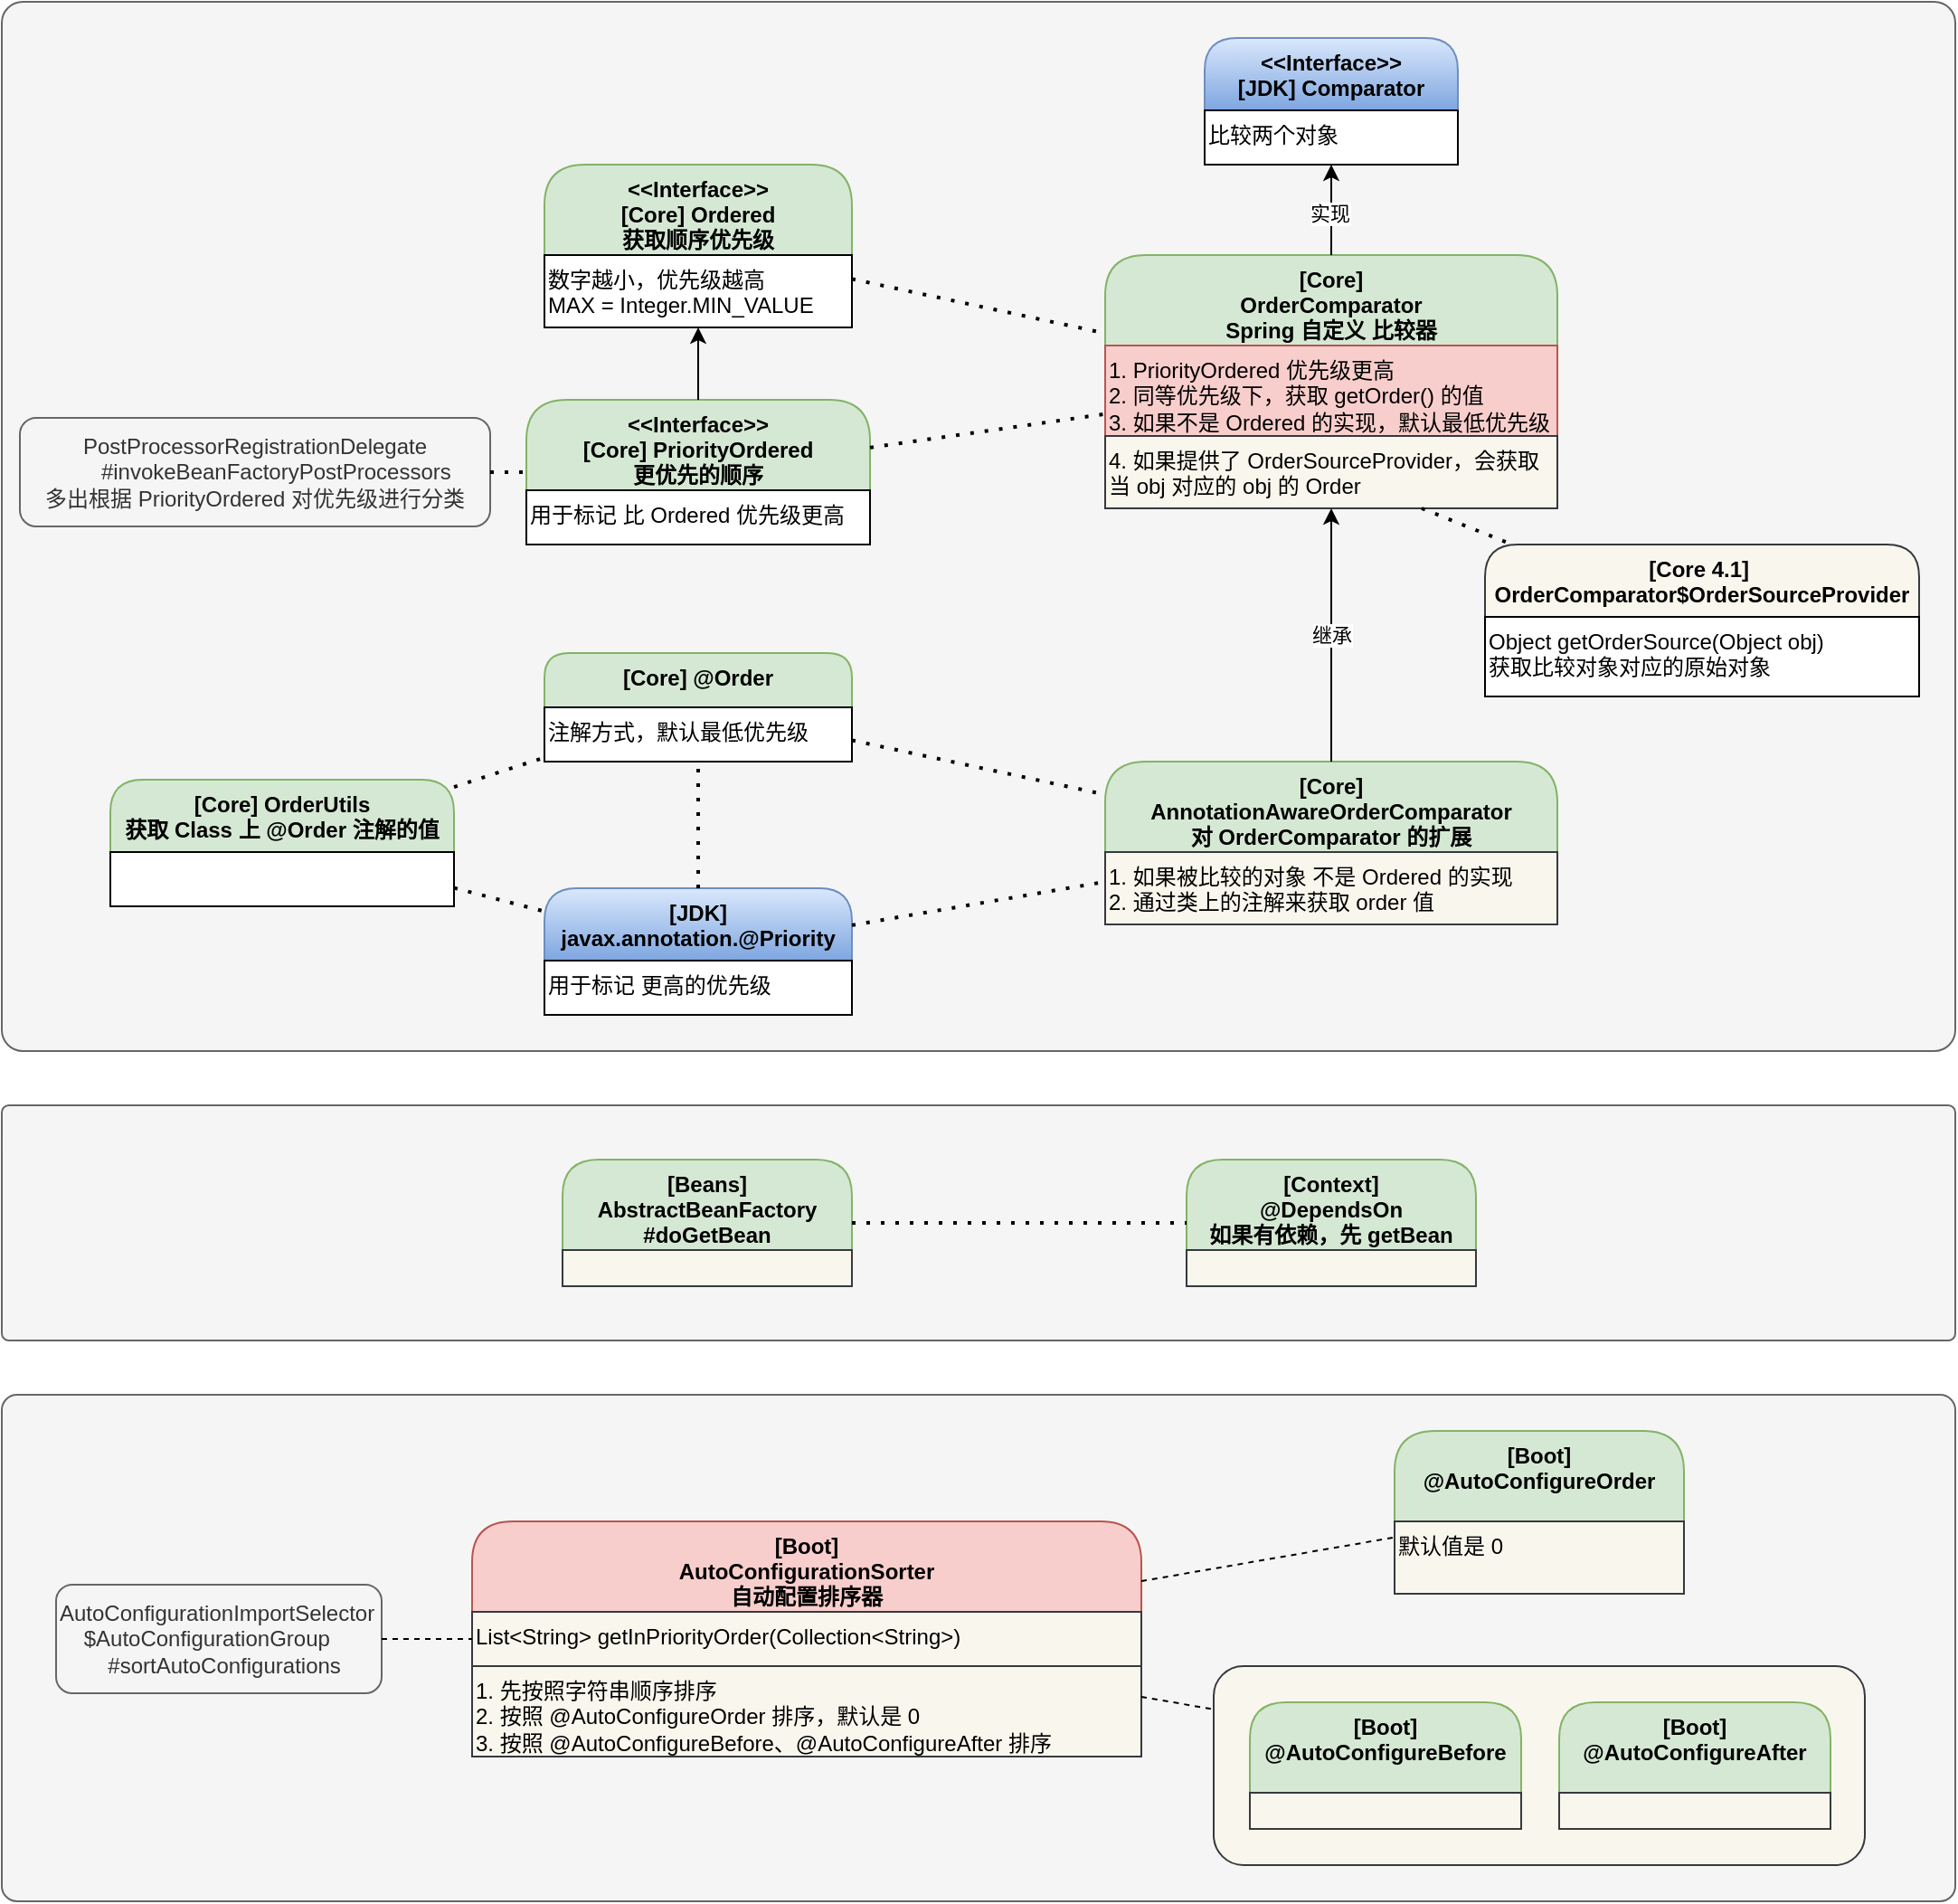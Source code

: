 <mxfile version="13.6.2" type="device"><diagram id="sj40vfpz-PpiO-OQM8M6" name="第 1 页"><mxGraphModel dx="1678" dy="1002" grid="1" gridSize="10" guides="1" tooltips="1" connect="1" arrows="1" fold="1" page="1" pageScale="1" pageWidth="827" pageHeight="1169" math="0" shadow="0"><root><mxCell id="0"/><mxCell id="1" parent="0"/><mxCell id="RROn9yNM861O27FTdXMV-72" value="" style="rounded=1;whiteSpace=wrap;html=1;arcSize=3;fillColor=#f5f5f5;strokeColor=#666666;fontColor=#333333;" vertex="1" parent="1"><mxGeometry x="330" y="830" width="1080" height="280" as="geometry"/></mxCell><mxCell id="RROn9yNM861O27FTdXMV-62" value="" style="rounded=1;whiteSpace=wrap;html=1;arcSize=3;fillColor=#f5f5f5;strokeColor=#666666;fontColor=#333333;" vertex="1" parent="1"><mxGeometry x="330" y="670" width="1080" height="130" as="geometry"/></mxCell><mxCell id="RROn9yNM861O27FTdXMV-59" value="" style="rounded=1;whiteSpace=wrap;html=1;fillColor=#f9f7ed;strokeColor=#36393d;" vertex="1" parent="1"><mxGeometry x="1000" y="980" width="360" height="110" as="geometry"/></mxCell><mxCell id="RROn9yNM861O27FTdXMV-60" value="[Context]&#10;@DependsOn&#10;如果有依赖，先 getBean" style="swimlane;fontStyle=1;align=center;verticalAlign=top;childLayout=stackLayout;horizontal=1;startSize=50;horizontalStack=0;resizeParent=1;resizeParentMax=0;resizeLast=0;collapsible=1;marginBottom=0;rounded=1;shadow=0;glass=0;sketch=0;html=0;fillColor=#d5e8d4;strokeColor=#82b366;" vertex="1" parent="1"><mxGeometry x="985" y="700" width="160" height="70" as="geometry"><mxRectangle x="200" y="1001" width="260" height="26" as="alternateBounds"/></mxGeometry></mxCell><mxCell id="RROn9yNM861O27FTdXMV-61" value="" style="rounded=0;whiteSpace=wrap;shadow=0;glass=0;sketch=0;align=left;verticalAlign=top;fillColor=#f9f7ed;strokeColor=#36393d;" vertex="1" parent="RROn9yNM861O27FTdXMV-60"><mxGeometry y="50" width="160" height="20" as="geometry"/></mxCell><mxCell id="RROn9yNM861O27FTdXMV-63" value="" style="group" vertex="1" connectable="0" parent="1"><mxGeometry x="330" y="60" width="1080" height="580" as="geometry"/></mxCell><mxCell id="RROn9yNM861O27FTdXMV-46" value="" style="rounded=1;whiteSpace=wrap;html=1;arcSize=2;fillColor=#f5f5f5;strokeColor=#666666;fontColor=#333333;" vertex="1" parent="RROn9yNM861O27FTdXMV-63"><mxGeometry width="1080" height="580" as="geometry"/></mxCell><mxCell id="RROn9yNM861O27FTdXMV-13" value="PostProcessorRegistrationDelegate&#10;       #invokeBeanFactoryPostProcessors&#10;多出根据 PriorityOrdered 对优先级进行分类" style="rounded=1;whiteSpace=wrap;fillColor=#f5f5f5;strokeColor=#666666;fontColor=#333333;" vertex="1" parent="RROn9yNM861O27FTdXMV-63"><mxGeometry x="10" y="230" width="260" height="60" as="geometry"/></mxCell><mxCell id="RROn9yNM861O27FTdXMV-16" value="" style="endArrow=none;dashed=1;html=1;dashPattern=1 3;strokeWidth=2;" edge="1" parent="RROn9yNM861O27FTdXMV-63" source="RROn9yNM861O27FTdXMV-13" target="RROn9yNM861O27FTdXMV-3"><mxGeometry width="50" height="50" relative="1" as="geometry"><mxPoint y="230" as="sourcePoint"/><mxPoint x="50" y="180" as="targetPoint"/></mxGeometry></mxCell><mxCell id="RROn9yNM861O27FTdXMV-1" value="&lt;&lt;Interface&gt;&gt;&#10;[Core] Ordered&#10;获取顺序优先级" style="swimlane;fontStyle=1;align=center;verticalAlign=top;childLayout=stackLayout;horizontal=1;startSize=50;horizontalStack=0;resizeParent=1;resizeParentMax=0;resizeLast=0;collapsible=1;marginBottom=0;rounded=1;shadow=0;glass=0;sketch=0;html=0;fillColor=#d5e8d4;strokeColor=#82b366;" vertex="1" parent="RROn9yNM861O27FTdXMV-63"><mxGeometry x="300" y="90" width="170" height="90" as="geometry"><mxRectangle x="200" y="1001" width="260" height="26" as="alternateBounds"/></mxGeometry></mxCell><mxCell id="RROn9yNM861O27FTdXMV-2" value="数字越小，优先级越高&#10;MAX = Integer.MIN_VALUE" style="rounded=0;whiteSpace=wrap;shadow=0;glass=0;sketch=0;align=left;verticalAlign=top;" vertex="1" parent="RROn9yNM861O27FTdXMV-1"><mxGeometry y="50" width="170" height="40" as="geometry"/></mxCell><mxCell id="RROn9yNM861O27FTdXMV-3" value="&lt;&lt;Interface&gt;&gt;&#10;[Core] PriorityOrdered&#10;更优先的顺序" style="swimlane;fontStyle=1;align=center;verticalAlign=top;childLayout=stackLayout;horizontal=1;startSize=50;horizontalStack=0;resizeParent=1;resizeParentMax=0;resizeLast=0;collapsible=1;marginBottom=0;rounded=1;shadow=0;glass=0;sketch=0;html=0;fillColor=#d5e8d4;strokeColor=#82b366;" vertex="1" parent="RROn9yNM861O27FTdXMV-63"><mxGeometry x="290" y="220" width="190" height="80" as="geometry"><mxRectangle x="200" y="1001" width="260" height="26" as="alternateBounds"/></mxGeometry></mxCell><mxCell id="RROn9yNM861O27FTdXMV-4" value="用于标记 比 Ordered 优先级更高" style="rounded=0;whiteSpace=wrap;shadow=0;glass=0;sketch=0;align=left;verticalAlign=top;" vertex="1" parent="RROn9yNM861O27FTdXMV-3"><mxGeometry y="50" width="190" height="30" as="geometry"/></mxCell><mxCell id="RROn9yNM861O27FTdXMV-5" style="edgeStyle=orthogonalEdgeStyle;rounded=0;orthogonalLoop=1;jettySize=auto;html=1;exitX=0.5;exitY=0;exitDx=0;exitDy=0;entryX=0.5;entryY=1;entryDx=0;entryDy=0;" edge="1" parent="RROn9yNM861O27FTdXMV-63" source="RROn9yNM861O27FTdXMV-3" target="RROn9yNM861O27FTdXMV-1"><mxGeometry relative="1" as="geometry"/></mxCell><mxCell id="RROn9yNM861O27FTdXMV-28" value="[Core] @Order" style="swimlane;fontStyle=1;align=center;verticalAlign=top;childLayout=stackLayout;horizontal=1;startSize=30;horizontalStack=0;resizeParent=1;resizeParentMax=0;resizeLast=0;collapsible=1;marginBottom=0;rounded=1;shadow=0;glass=0;sketch=0;html=0;fillColor=#d5e8d4;strokeColor=#82b366;" vertex="1" parent="RROn9yNM861O27FTdXMV-63"><mxGeometry x="300" y="360" width="170" height="60" as="geometry"><mxRectangle x="200" y="1001" width="260" height="26" as="alternateBounds"/></mxGeometry></mxCell><mxCell id="RROn9yNM861O27FTdXMV-29" value="注解方式，默认最低优先级" style="rounded=0;whiteSpace=wrap;shadow=0;glass=0;sketch=0;align=left;verticalAlign=top;" vertex="1" parent="RROn9yNM861O27FTdXMV-28"><mxGeometry y="30" width="170" height="30" as="geometry"/></mxCell><mxCell id="RROn9yNM861O27FTdXMV-30" value="[JDK]&#10;javax.annotation.@Priority" style="swimlane;fontStyle=1;align=center;verticalAlign=top;childLayout=stackLayout;horizontal=1;startSize=40;horizontalStack=0;resizeParent=1;resizeParentMax=0;resizeLast=0;collapsible=1;marginBottom=0;rounded=1;shadow=0;glass=0;sketch=0;html=0;fillColor=#dae8fc;strokeColor=#6c8ebf;gradientColor=#7ea6e0;" vertex="1" parent="RROn9yNM861O27FTdXMV-63"><mxGeometry x="300" y="490" width="170" height="70" as="geometry"><mxRectangle x="200" y="1001" width="260" height="26" as="alternateBounds"/></mxGeometry></mxCell><mxCell id="RROn9yNM861O27FTdXMV-31" value="用于标记 更高的优先级" style="rounded=0;whiteSpace=wrap;shadow=0;glass=0;sketch=0;align=left;verticalAlign=top;" vertex="1" parent="RROn9yNM861O27FTdXMV-30"><mxGeometry y="40" width="170" height="30" as="geometry"/></mxCell><mxCell id="RROn9yNM861O27FTdXMV-14" value="" style="endArrow=none;dashed=1;html=1;dashPattern=1 3;strokeWidth=2;" edge="1" parent="RROn9yNM861O27FTdXMV-63" source="RROn9yNM861O27FTdXMV-30" target="RROn9yNM861O27FTdXMV-28"><mxGeometry width="50" height="50" relative="1" as="geometry"><mxPoint x="870" y="710" as="sourcePoint"/><mxPoint x="920" y="660" as="targetPoint"/></mxGeometry></mxCell><mxCell id="RROn9yNM861O27FTdXMV-34" value="[Core] OrderUtils&#10;获取 Class 上 @Order 注解的值" style="swimlane;fontStyle=1;align=center;verticalAlign=top;childLayout=stackLayout;horizontal=1;startSize=40;horizontalStack=0;resizeParent=1;resizeParentMax=0;resizeLast=0;collapsible=1;marginBottom=0;rounded=1;shadow=0;glass=0;sketch=0;html=0;fillColor=#d5e8d4;strokeColor=#82b366;" vertex="1" parent="RROn9yNM861O27FTdXMV-63"><mxGeometry x="60" y="430" width="190" height="70" as="geometry"><mxRectangle x="200" y="1001" width="260" height="26" as="alternateBounds"/></mxGeometry></mxCell><mxCell id="RROn9yNM861O27FTdXMV-35" value="" style="rounded=0;whiteSpace=wrap;shadow=0;glass=0;sketch=0;align=left;verticalAlign=top;" vertex="1" parent="RROn9yNM861O27FTdXMV-34"><mxGeometry y="40" width="190" height="30" as="geometry"/></mxCell><mxCell id="RROn9yNM861O27FTdXMV-37" value="" style="endArrow=none;dashed=1;html=1;dashPattern=1 3;strokeWidth=2;" edge="1" parent="RROn9yNM861O27FTdXMV-63" source="RROn9yNM861O27FTdXMV-34" target="RROn9yNM861O27FTdXMV-28"><mxGeometry width="50" height="50" relative="1" as="geometry"><mxPoint x="230" y="630" as="sourcePoint"/><mxPoint x="280" y="580" as="targetPoint"/></mxGeometry></mxCell><mxCell id="RROn9yNM861O27FTdXMV-15" value="" style="endArrow=none;dashed=1;html=1;dashPattern=1 3;strokeWidth=2;" edge="1" parent="RROn9yNM861O27FTdXMV-63" source="RROn9yNM861O27FTdXMV-34" target="RROn9yNM861O27FTdXMV-30"><mxGeometry width="50" height="50" relative="1" as="geometry"><mxPoint x="180" y="630" as="sourcePoint"/><mxPoint x="230" y="580" as="targetPoint"/></mxGeometry></mxCell><mxCell id="RROn9yNM861O27FTdXMV-38" value="[Core]&#10;AnnotationAwareOrderComparator&#10;对 OrderComparator 的扩展" style="swimlane;fontStyle=1;align=center;verticalAlign=top;childLayout=stackLayout;horizontal=1;startSize=50;horizontalStack=0;resizeParent=1;resizeParentMax=0;resizeLast=0;collapsible=1;marginBottom=0;rounded=1;shadow=0;glass=0;sketch=0;html=0;fillColor=#d5e8d4;strokeColor=#82b366;" vertex="1" parent="RROn9yNM861O27FTdXMV-63"><mxGeometry x="610" y="420" width="250" height="90" as="geometry"><mxRectangle x="200" y="1001" width="260" height="26" as="alternateBounds"/></mxGeometry></mxCell><mxCell id="RROn9yNM861O27FTdXMV-40" value="1. 如果被比较的对象 不是 Ordered 的实现&#10;2. 通过类上的注解来获取 order 值" style="rounded=0;whiteSpace=wrap;shadow=0;glass=0;sketch=0;align=left;verticalAlign=top;fillColor=#f9f7ed;strokeColor=#36393d;" vertex="1" parent="RROn9yNM861O27FTdXMV-38"><mxGeometry y="50" width="250" height="40" as="geometry"/></mxCell><mxCell id="RROn9yNM861O27FTdXMV-44" value="" style="endArrow=none;dashed=1;html=1;dashPattern=1 3;strokeWidth=2;" edge="1" parent="RROn9yNM861O27FTdXMV-63" source="RROn9yNM861O27FTdXMV-28" target="RROn9yNM861O27FTdXMV-38"><mxGeometry width="50" height="50" relative="1" as="geometry"><mxPoint x="670" y="650" as="sourcePoint"/><mxPoint x="720" y="600" as="targetPoint"/></mxGeometry></mxCell><mxCell id="RROn9yNM861O27FTdXMV-26" value="" style="endArrow=none;dashed=1;html=1;dashPattern=1 3;strokeWidth=2;" edge="1" parent="RROn9yNM861O27FTdXMV-63" source="RROn9yNM861O27FTdXMV-30" target="RROn9yNM861O27FTdXMV-38"><mxGeometry width="50" height="50" relative="1" as="geometry"><mxPoint x="630" y="610" as="sourcePoint"/><mxPoint x="680" y="560" as="targetPoint"/></mxGeometry></mxCell><mxCell id="RROn9yNM861O27FTdXMV-17" value="[Core]&#10;OrderComparator&#10;Spring 自定义 比较器" style="swimlane;fontStyle=1;align=center;verticalAlign=top;childLayout=stackLayout;horizontal=1;startSize=50;horizontalStack=0;resizeParent=1;resizeParentMax=0;resizeLast=0;collapsible=1;marginBottom=0;rounded=1;shadow=0;glass=0;sketch=0;html=0;fillColor=#d5e8d4;strokeColor=#82b366;" vertex="1" parent="RROn9yNM861O27FTdXMV-63"><mxGeometry x="610" y="140" width="250" height="140" as="geometry"><mxRectangle x="200" y="1001" width="260" height="26" as="alternateBounds"/></mxGeometry></mxCell><mxCell id="RROn9yNM861O27FTdXMV-18" value="1. PriorityOrdered 优先级更高&#10;2. 同等优先级下，获取 getOrder() 的值&#10;3. 如果不是 Ordered 的实现，默认最低优先级" style="rounded=0;whiteSpace=wrap;shadow=0;glass=0;sketch=0;align=left;verticalAlign=top;fillColor=#f8cecc;strokeColor=#b85450;" vertex="1" parent="RROn9yNM861O27FTdXMV-17"><mxGeometry y="50" width="250" height="50" as="geometry"/></mxCell><mxCell id="RROn9yNM861O27FTdXMV-22" value="4. 如果提供了 OrderSourceProvider，会获取当 obj 对应的 obj 的 Order" style="rounded=0;whiteSpace=wrap;shadow=0;glass=0;sketch=0;align=left;verticalAlign=top;fillColor=#f9f7ed;strokeColor=#36393d;" vertex="1" parent="RROn9yNM861O27FTdXMV-17"><mxGeometry y="100" width="250" height="40" as="geometry"/></mxCell><mxCell id="RROn9yNM861O27FTdXMV-41" value="" style="endArrow=none;dashed=1;html=1;dashPattern=1 3;strokeWidth=2;" edge="1" parent="RROn9yNM861O27FTdXMV-63" source="RROn9yNM861O27FTdXMV-1" target="RROn9yNM861O27FTdXMV-17"><mxGeometry width="50" height="50" relative="1" as="geometry"><mxPoint x="640" y="600" as="sourcePoint"/><mxPoint x="690" y="550" as="targetPoint"/></mxGeometry></mxCell><mxCell id="RROn9yNM861O27FTdXMV-42" value="" style="endArrow=none;dashed=1;html=1;dashPattern=1 3;strokeWidth=2;" edge="1" parent="RROn9yNM861O27FTdXMV-63" source="RROn9yNM861O27FTdXMV-3" target="RROn9yNM861O27FTdXMV-17"><mxGeometry width="50" height="50" relative="1" as="geometry"><mxPoint x="650" y="610" as="sourcePoint"/><mxPoint x="700" y="560" as="targetPoint"/></mxGeometry></mxCell><mxCell id="RROn9yNM861O27FTdXMV-45" value="继承" style="edgeStyle=orthogonalEdgeStyle;rounded=0;orthogonalLoop=1;jettySize=auto;html=1;exitX=0.5;exitY=0;exitDx=0;exitDy=0;entryX=0.5;entryY=1;entryDx=0;entryDy=0;" edge="1" parent="RROn9yNM861O27FTdXMV-63" source="RROn9yNM861O27FTdXMV-38" target="RROn9yNM861O27FTdXMV-17"><mxGeometry relative="1" as="geometry"/></mxCell><mxCell id="RROn9yNM861O27FTdXMV-19" value="&lt;&lt;Interface&gt;&gt;&#10;[JDK] Comparator" style="swimlane;fontStyle=1;align=center;verticalAlign=top;childLayout=stackLayout;horizontal=1;startSize=40;horizontalStack=0;resizeParent=1;resizeParentMax=0;resizeLast=0;collapsible=1;marginBottom=0;rounded=1;shadow=0;glass=0;sketch=0;html=0;gradientColor=#7ea6e0;fillColor=#dae8fc;strokeColor=#6c8ebf;" vertex="1" parent="RROn9yNM861O27FTdXMV-63"><mxGeometry x="665" y="20" width="140" height="70" as="geometry"><mxRectangle x="200" y="1001" width="260" height="26" as="alternateBounds"/></mxGeometry></mxCell><mxCell id="RROn9yNM861O27FTdXMV-20" value="比较两个对象" style="rounded=0;whiteSpace=wrap;html=1;shadow=0;glass=0;sketch=0;align=left;verticalAlign=top;" vertex="1" parent="RROn9yNM861O27FTdXMV-19"><mxGeometry y="40" width="140" height="30" as="geometry"/></mxCell><mxCell id="RROn9yNM861O27FTdXMV-36" style="edgeStyle=orthogonalEdgeStyle;rounded=0;orthogonalLoop=1;jettySize=auto;html=1;exitX=0.5;exitY=0;exitDx=0;exitDy=0;entryX=0.5;entryY=1;entryDx=0;entryDy=0;" edge="1" parent="RROn9yNM861O27FTdXMV-63" source="RROn9yNM861O27FTdXMV-17" target="RROn9yNM861O27FTdXMV-19"><mxGeometry relative="1" as="geometry"/></mxCell><mxCell id="RROn9yNM861O27FTdXMV-48" value="实现" style="edgeLabel;html=1;align=center;verticalAlign=middle;resizable=0;points=[];" vertex="1" connectable="0" parent="RROn9yNM861O27FTdXMV-36"><mxGeometry x="-0.08" y="1" relative="1" as="geometry"><mxPoint as="offset"/></mxGeometry></mxCell><mxCell id="RROn9yNM861O27FTdXMV-23" value="[Core 4.1] &#10;OrderComparator$OrderSourceProvider" style="swimlane;fontStyle=1;align=center;verticalAlign=top;childLayout=stackLayout;horizontal=1;startSize=40;horizontalStack=0;resizeParent=1;resizeParentMax=0;resizeLast=0;collapsible=1;marginBottom=0;rounded=1;shadow=0;glass=0;sketch=0;html=0;fillColor=#f9f7ed;strokeColor=#36393d;" vertex="1" parent="RROn9yNM861O27FTdXMV-63"><mxGeometry x="820" y="300" width="240" height="84" as="geometry"><mxRectangle x="200" y="1001" width="260" height="26" as="alternateBounds"/></mxGeometry></mxCell><mxCell id="RROn9yNM861O27FTdXMV-24" value="Object getOrderSource(Object obj)&#10;获取比较对象对应的原始对象" style="rounded=0;whiteSpace=wrap;shadow=0;glass=0;sketch=0;align=left;verticalAlign=top;" vertex="1" parent="RROn9yNM861O27FTdXMV-23"><mxGeometry y="40" width="240" height="44" as="geometry"/></mxCell><mxCell id="RROn9yNM861O27FTdXMV-25" value="" style="endArrow=none;dashed=1;html=1;dashPattern=1 3;strokeWidth=2;" edge="1" parent="RROn9yNM861O27FTdXMV-63" source="RROn9yNM861O27FTdXMV-22" target="RROn9yNM861O27FTdXMV-23"><mxGeometry width="50" height="50" relative="1" as="geometry"><mxPoint x="860" y="380" as="sourcePoint"/><mxPoint x="910" y="330" as="targetPoint"/></mxGeometry></mxCell><mxCell id="RROn9yNM861O27FTdXMV-64" value="[Beans]&#10;AbstractBeanFactory&#10;#doGetBean" style="swimlane;fontStyle=1;align=center;verticalAlign=top;childLayout=stackLayout;horizontal=1;startSize=50;horizontalStack=0;resizeParent=1;resizeParentMax=0;resizeLast=0;collapsible=1;marginBottom=0;rounded=1;shadow=0;glass=0;sketch=0;html=0;fillColor=#d5e8d4;strokeColor=#82b366;" vertex="1" parent="1"><mxGeometry x="640" y="700" width="160" height="70" as="geometry"><mxRectangle x="200" y="1001" width="260" height="26" as="alternateBounds"/></mxGeometry></mxCell><mxCell id="RROn9yNM861O27FTdXMV-65" value="" style="rounded=0;whiteSpace=wrap;shadow=0;glass=0;sketch=0;align=left;verticalAlign=top;fillColor=#f9f7ed;strokeColor=#36393d;" vertex="1" parent="RROn9yNM861O27FTdXMV-64"><mxGeometry y="50" width="160" height="20" as="geometry"/></mxCell><mxCell id="RROn9yNM861O27FTdXMV-66" value="" style="endArrow=none;dashed=1;html=1;dashPattern=1 3;strokeWidth=2;" edge="1" parent="1" source="RROn9yNM861O27FTdXMV-64" target="RROn9yNM861O27FTdXMV-60"><mxGeometry width="50" height="50" relative="1" as="geometry"><mxPoint x="770" y="710" as="sourcePoint"/><mxPoint x="820" y="660" as="targetPoint"/></mxGeometry></mxCell><mxCell id="RROn9yNM861O27FTdXMV-68" value="AutoConfigurationImportSelector&#10;    $AutoConfigurationGroup&#10;        #sortAutoConfigurations" style="rounded=1;whiteSpace=wrap;align=left;fillColor=#f5f5f5;strokeColor=#666666;fontColor=#333333;" vertex="1" parent="1"><mxGeometry x="360" y="935" width="180" height="60" as="geometry"/></mxCell><mxCell id="RROn9yNM861O27FTdXMV-53" value="[Boot]&#10;@AutoConfigureBefore&#10;" style="swimlane;fontStyle=1;align=center;verticalAlign=top;childLayout=stackLayout;horizontal=1;startSize=50;horizontalStack=0;resizeParent=1;resizeParentMax=0;resizeLast=0;collapsible=1;marginBottom=0;rounded=1;shadow=0;glass=0;sketch=0;html=0;fillColor=#d5e8d4;strokeColor=#82b366;" vertex="1" parent="1"><mxGeometry x="1020" y="1000" width="150" height="70" as="geometry"><mxRectangle x="200" y="1001" width="260" height="26" as="alternateBounds"/></mxGeometry></mxCell><mxCell id="RROn9yNM861O27FTdXMV-54" value="" style="rounded=0;whiteSpace=wrap;shadow=0;glass=0;sketch=0;align=left;verticalAlign=top;fillColor=#f9f7ed;strokeColor=#36393d;" vertex="1" parent="RROn9yNM861O27FTdXMV-53"><mxGeometry y="50" width="150" height="20" as="geometry"/></mxCell><mxCell id="RROn9yNM861O27FTdXMV-51" value="[Boot]&#10;@AutoConfigureAfter&#10;" style="swimlane;fontStyle=1;align=center;verticalAlign=top;childLayout=stackLayout;horizontal=1;startSize=50;horizontalStack=0;resizeParent=1;resizeParentMax=0;resizeLast=0;collapsible=1;marginBottom=0;rounded=1;shadow=0;glass=0;sketch=0;html=0;fillColor=#d5e8d4;strokeColor=#82b366;" vertex="1" parent="1"><mxGeometry x="1191" y="1000" width="150" height="70" as="geometry"><mxRectangle x="200" y="1001" width="260" height="26" as="alternateBounds"/></mxGeometry></mxCell><mxCell id="RROn9yNM861O27FTdXMV-52" value="" style="rounded=0;whiteSpace=wrap;shadow=0;glass=0;sketch=0;align=left;verticalAlign=top;fillColor=#f9f7ed;strokeColor=#36393d;" vertex="1" parent="RROn9yNM861O27FTdXMV-51"><mxGeometry y="50" width="150" height="20" as="geometry"/></mxCell><mxCell id="RROn9yNM861O27FTdXMV-49" value="[Boot]&#10;@AutoConfigureOrder&#10;" style="swimlane;fontStyle=1;align=center;verticalAlign=top;childLayout=stackLayout;horizontal=1;startSize=50;horizontalStack=0;resizeParent=1;resizeParentMax=0;resizeLast=0;collapsible=1;marginBottom=0;rounded=1;shadow=0;glass=0;sketch=0;html=0;fillColor=#d5e8d4;strokeColor=#82b366;" vertex="1" parent="1"><mxGeometry x="1100" y="850" width="160" height="90" as="geometry"><mxRectangle x="200" y="1001" width="260" height="26" as="alternateBounds"/></mxGeometry></mxCell><mxCell id="RROn9yNM861O27FTdXMV-50" value="默认值是 0" style="rounded=0;whiteSpace=wrap;shadow=0;glass=0;sketch=0;align=left;verticalAlign=top;fillColor=#f9f7ed;strokeColor=#36393d;" vertex="1" parent="RROn9yNM861O27FTdXMV-49"><mxGeometry y="50" width="160" height="40" as="geometry"/></mxCell><mxCell id="RROn9yNM861O27FTdXMV-55" value="[Boot]&#10;AutoConfigurationSorter&#10;自动配置排序器" style="swimlane;fontStyle=1;align=center;verticalAlign=top;childLayout=stackLayout;horizontal=1;startSize=50;horizontalStack=0;resizeParent=1;resizeParentMax=0;resizeLast=0;collapsible=1;marginBottom=0;rounded=1;shadow=0;glass=0;sketch=0;html=0;fillColor=#f8cecc;strokeColor=#b85450;" vertex="1" parent="1"><mxGeometry x="590" y="900" width="370" height="130" as="geometry"><mxRectangle x="200" y="1001" width="260" height="26" as="alternateBounds"/></mxGeometry></mxCell><mxCell id="RROn9yNM861O27FTdXMV-56" value="List&lt;String&gt; getInPriorityOrder(Collection&lt;String&gt;)" style="rounded=0;whiteSpace=wrap;shadow=0;glass=0;sketch=0;align=left;verticalAlign=top;fillColor=#f9f7ed;strokeColor=#36393d;" vertex="1" parent="RROn9yNM861O27FTdXMV-55"><mxGeometry y="50" width="370" height="30" as="geometry"/></mxCell><mxCell id="RROn9yNM861O27FTdXMV-57" value="1. 先按照字符串顺序排序&#10;2. 按照 @AutoConfigureOrder 排序，默认是 0&#10;3. 按照 @AutoConfigureBefore、@AutoConfigureAfter 排序" style="rounded=0;whiteSpace=wrap;shadow=0;glass=0;sketch=0;align=left;verticalAlign=top;fillColor=#f9f7ed;strokeColor=#36393d;" vertex="1" parent="RROn9yNM861O27FTdXMV-55"><mxGeometry y="80" width="370" height="50" as="geometry"/></mxCell><mxCell id="RROn9yNM861O27FTdXMV-69" value="" style="endArrow=none;dashed=1;html=1;" edge="1" parent="1" source="RROn9yNM861O27FTdXMV-68" target="RROn9yNM861O27FTdXMV-55"><mxGeometry width="50" height="50" relative="1" as="geometry"><mxPoint x="870" y="870" as="sourcePoint"/><mxPoint x="920" y="820" as="targetPoint"/></mxGeometry></mxCell><mxCell id="RROn9yNM861O27FTdXMV-70" value="" style="endArrow=none;dashed=1;html=1;" edge="1" parent="1" source="RROn9yNM861O27FTdXMV-55" target="RROn9yNM861O27FTdXMV-59"><mxGeometry width="50" height="50" relative="1" as="geometry"><mxPoint x="870" y="870" as="sourcePoint"/><mxPoint x="920" y="820" as="targetPoint"/></mxGeometry></mxCell><mxCell id="RROn9yNM861O27FTdXMV-71" value="" style="endArrow=none;dashed=1;html=1;" edge="1" parent="1" source="RROn9yNM861O27FTdXMV-55" target="RROn9yNM861O27FTdXMV-49"><mxGeometry width="50" height="50" relative="1" as="geometry"><mxPoint x="870" y="870" as="sourcePoint"/><mxPoint x="920" y="820" as="targetPoint"/></mxGeometry></mxCell></root></mxGraphModel></diagram></mxfile>
